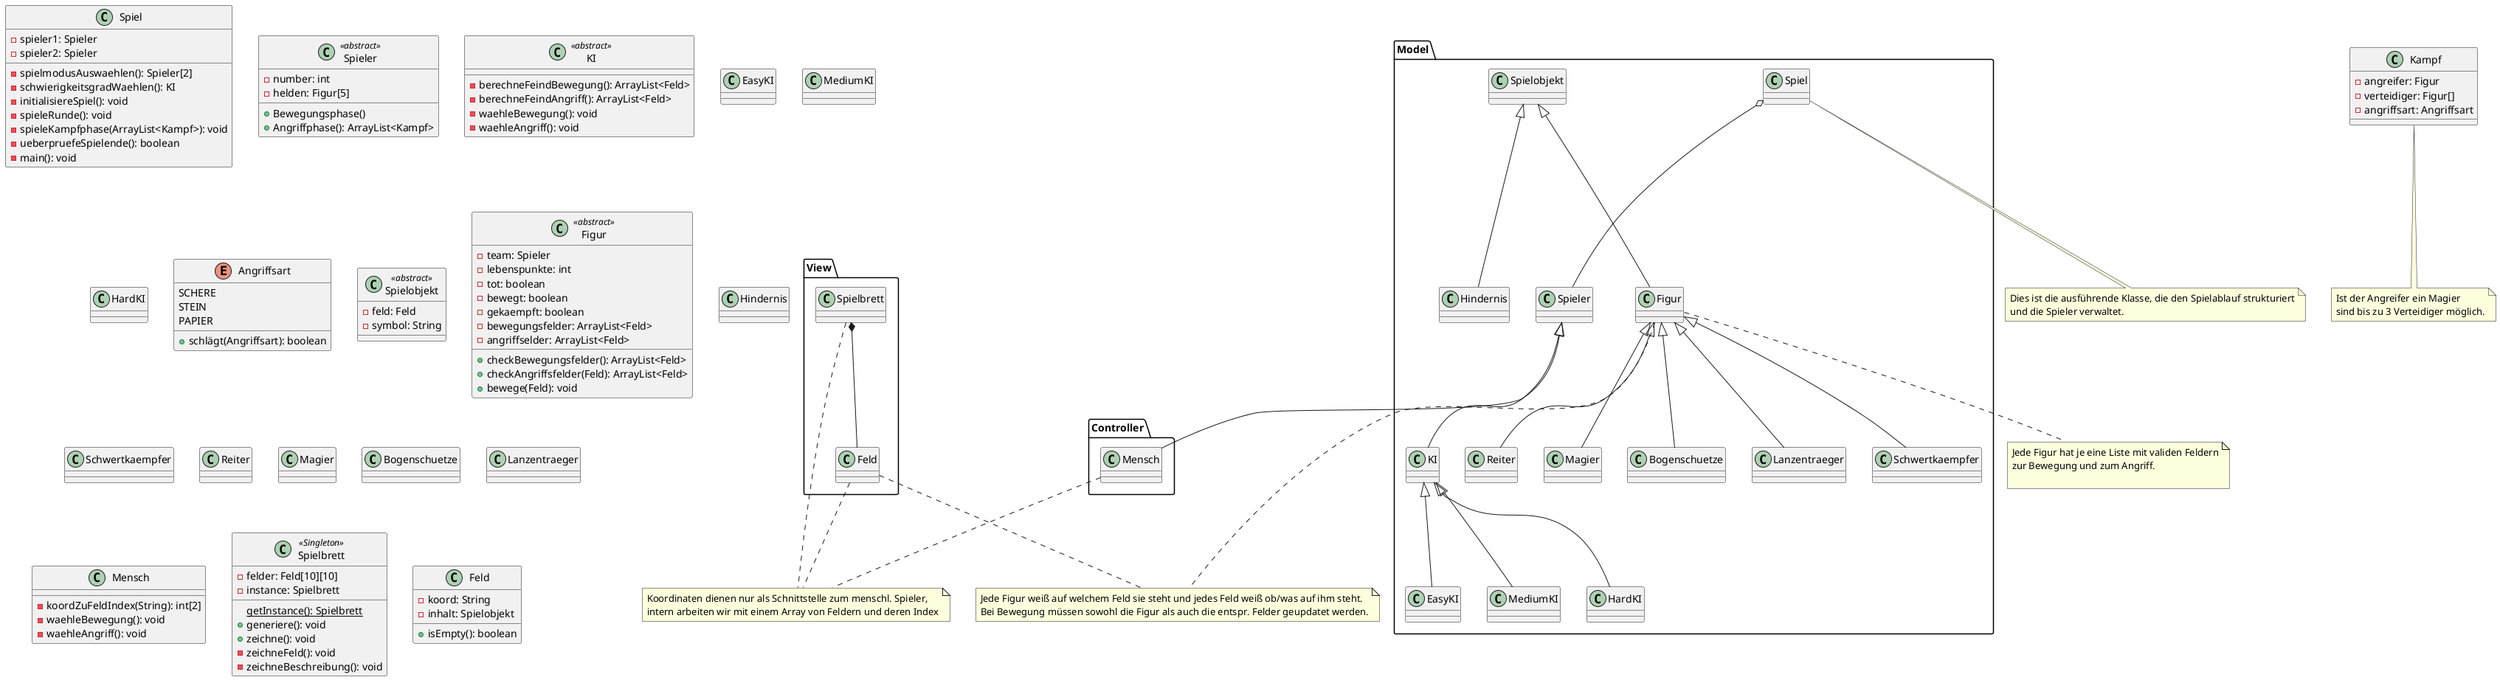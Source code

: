 @startuml

package "View" {
Spielbrett *-- Feld
}
package "Model" {
Spiel o-- Spieler
Spielobjekt <|-- Hindernis
Spielobjekt <|-- Figur
Figur <|-- Schwertkaempfer
Figur <|-- Reiter
Figur <|-- Magier
Figur <|-- Bogenschuetze
Figur <|-- Lanzentraeger
Spieler <|-- KI
KI <|-- EasyKI
KI <|-- MediumKI
KI <|-- HardKI
}
package "Controller" {
Spieler <|-- Mensch
}

note "Koordinaten dienen nur als Schnittstelle zum menschl. Spieler,\nintern arbeiten wir mit einem Array von Feldern und deren Index" as nKoord

note "Jede Figur hat je eine Liste mit validen Feldern\nzur Bewegung und zum Angriff.\n" as nFListe

note "Ist der Angreifer ein Magier\nsind bis zu 3 Verteidiger möglich." as nMagier

note "Dies ist die ausführende Klasse, die den Spielablauf strukturiert\nund die Spieler verwaltet." as nSpiel

note "Jede Figur weiß auf welchem Feld sie steht und jedes Feld weiß ob/was auf ihm steht.\nBei Bewegung müssen sowohl die Figur als auch die entspr. Felder geupdatet werden." as nBewegung

Spielbrett .. nKoord
Feld .. nKoord
Mensch .. nKoord

Figur .. nFListe

Kampf .. nMagier

Spiel .. nSpiel

Feld .. nBewegung
Figur .. nBewegung

class  Spiel {
    -spieler1: Spieler
    -spieler2: Spieler
    -spielmodusAuswaehlen(): Spieler[2]
    -schwierigkeitsgradWaehlen(): KI
    -initialisiereSpiel(): void
    -spieleRunde(): void
    -spieleKampfphase(ArrayList<Kampf>): void
    -ueberpruefeSpielende(): boolean 
    -main(): void 
}

class Spieler <<abstract>> {
    -number: int
    -helden: Figur[5]
    +Bewegungsphase()
    +Angriffphase(): ArrayList<Kampf>
}

class KI <<abstract>> {
    -berechneFeindBewegung(): ArrayList<Feld>
    -berechneFeindAngriff(): ArrayList<Feld>
    -waehleBewegung(): void
    -waehleAngriff(): void
}

class EasyKI {
}

class MediumKI {
}

class HardKI {
}


class Kampf {
    -angreifer: Figur
    -verteidiger: Figur[]
    -angriffsart: Angriffsart
}

enum Angriffsart {
    SCHERE
    STEIN
    PAPIER
    +schlägt(Angriffsart): boolean
}

class Spielobjekt <<abstract>>{
    -feld: Feld
    -symbol: String
}

class Figur <<abstract>>{
    -team: Spieler
    -lebenspunkte: int
    -tot: boolean 
    -bewegt: boolean 
    -gekaempft: boolean 
    -bewegungsfelder: ArrayList<Feld>
    -angriffselder: ArrayList<Feld>
    +checkBewegungsfelder(): ArrayList<Feld>
    +checkAngriffsfelder(Feld): ArrayList<Feld>
    +bewege(Feld): void

}

class Hindernis {
}

class Schwertkaempfer {
}

class Reiter {
}

class Magier {
}

class Bogenschuetze {
}

class Lanzentraeger {
}

class Mensch {
    -koordZuFeldIndex(String): int[2]
    -waehleBewegung(): void
    -waehleAngriff(): void
}

class Spielbrett <<Singleton>> {
    -felder: Feld[10][10]
    -instance: Spielbrett
    {static} getInstance(): Spielbrett
    +generiere(): void
    +zeichne(): void
    -zeichneFeld(): void
    -zeichneBeschreibung(): void
}

class Feld {
    -koord: String
    -inhalt: Spielobjekt
    +isEmpty(): boolean
}
@enduml
